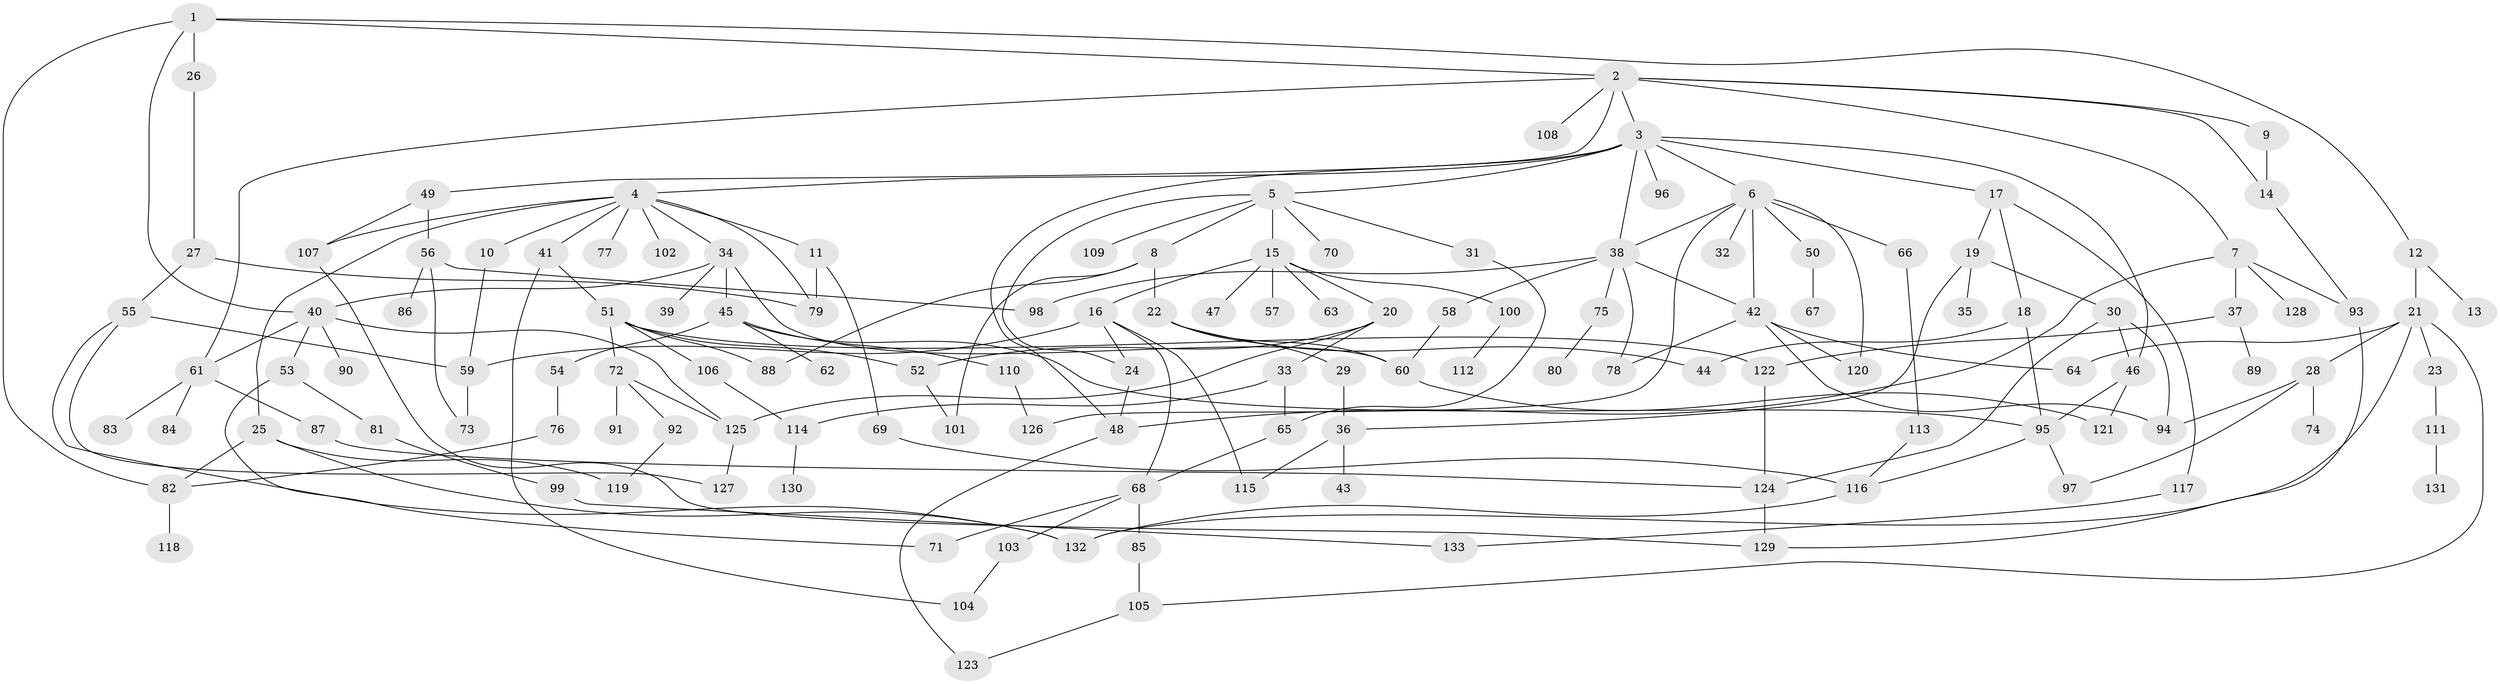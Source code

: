 // coarse degree distribution, {6: 0.09302325581395349, 12: 0.011627906976744186, 9: 0.011627906976744186, 7: 0.046511627906976744, 2: 0.22093023255813954, 3: 0.13953488372093023, 1: 0.23255813953488372, 8: 0.011627906976744186, 4: 0.19767441860465115, 5: 0.03488372093023256}
// Generated by graph-tools (version 1.1) at 2025/51/02/27/25 19:51:41]
// undirected, 133 vertices, 191 edges
graph export_dot {
graph [start="1"]
  node [color=gray90,style=filled];
  1;
  2;
  3;
  4;
  5;
  6;
  7;
  8;
  9;
  10;
  11;
  12;
  13;
  14;
  15;
  16;
  17;
  18;
  19;
  20;
  21;
  22;
  23;
  24;
  25;
  26;
  27;
  28;
  29;
  30;
  31;
  32;
  33;
  34;
  35;
  36;
  37;
  38;
  39;
  40;
  41;
  42;
  43;
  44;
  45;
  46;
  47;
  48;
  49;
  50;
  51;
  52;
  53;
  54;
  55;
  56;
  57;
  58;
  59;
  60;
  61;
  62;
  63;
  64;
  65;
  66;
  67;
  68;
  69;
  70;
  71;
  72;
  73;
  74;
  75;
  76;
  77;
  78;
  79;
  80;
  81;
  82;
  83;
  84;
  85;
  86;
  87;
  88;
  89;
  90;
  91;
  92;
  93;
  94;
  95;
  96;
  97;
  98;
  99;
  100;
  101;
  102;
  103;
  104;
  105;
  106;
  107;
  108;
  109;
  110;
  111;
  112;
  113;
  114;
  115;
  116;
  117;
  118;
  119;
  120;
  121;
  122;
  123;
  124;
  125;
  126;
  127;
  128;
  129;
  130;
  131;
  132;
  133;
  1 -- 2;
  1 -- 12;
  1 -- 26;
  1 -- 82;
  1 -- 40;
  2 -- 3;
  2 -- 7;
  2 -- 9;
  2 -- 14;
  2 -- 49;
  2 -- 108;
  2 -- 61;
  3 -- 4;
  3 -- 5;
  3 -- 6;
  3 -- 17;
  3 -- 38;
  3 -- 96;
  3 -- 46;
  3 -- 48;
  4 -- 10;
  4 -- 11;
  4 -- 25;
  4 -- 34;
  4 -- 41;
  4 -- 77;
  4 -- 102;
  4 -- 107;
  4 -- 79;
  5 -- 8;
  5 -- 15;
  5 -- 31;
  5 -- 70;
  5 -- 109;
  5 -- 24;
  6 -- 32;
  6 -- 50;
  6 -- 66;
  6 -- 120;
  6 -- 126;
  6 -- 42;
  6 -- 38;
  7 -- 37;
  7 -- 128;
  7 -- 48;
  7 -- 93;
  8 -- 22;
  8 -- 88;
  8 -- 101;
  9 -- 14;
  10 -- 59;
  11 -- 69;
  11 -- 79;
  12 -- 13;
  12 -- 21;
  14 -- 93;
  15 -- 16;
  15 -- 20;
  15 -- 47;
  15 -- 57;
  15 -- 63;
  15 -- 100;
  16 -- 24;
  16 -- 68;
  16 -- 115;
  16 -- 59;
  17 -- 18;
  17 -- 19;
  17 -- 117;
  18 -- 44;
  18 -- 95;
  19 -- 30;
  19 -- 35;
  19 -- 36;
  20 -- 33;
  20 -- 52;
  20 -- 125;
  21 -- 23;
  21 -- 28;
  21 -- 64;
  21 -- 105;
  21 -- 132;
  22 -- 29;
  22 -- 60;
  22 -- 44;
  23 -- 111;
  24 -- 48;
  25 -- 82;
  25 -- 132;
  25 -- 119;
  26 -- 27;
  27 -- 55;
  27 -- 79;
  28 -- 74;
  28 -- 97;
  28 -- 94;
  29 -- 36;
  30 -- 46;
  30 -- 94;
  30 -- 124;
  31 -- 65;
  33 -- 65;
  33 -- 114;
  34 -- 39;
  34 -- 40;
  34 -- 45;
  34 -- 60;
  36 -- 43;
  36 -- 115;
  37 -- 89;
  37 -- 122;
  38 -- 42;
  38 -- 58;
  38 -- 75;
  38 -- 98;
  38 -- 78;
  40 -- 53;
  40 -- 61;
  40 -- 90;
  40 -- 125;
  41 -- 51;
  41 -- 104;
  42 -- 78;
  42 -- 64;
  42 -- 94;
  42 -- 120;
  45 -- 54;
  45 -- 62;
  45 -- 95;
  45 -- 110;
  46 -- 95;
  46 -- 121;
  48 -- 123;
  49 -- 56;
  49 -- 107;
  50 -- 67;
  51 -- 72;
  51 -- 106;
  51 -- 122;
  51 -- 88;
  51 -- 52;
  52 -- 101;
  53 -- 81;
  53 -- 71;
  54 -- 76;
  55 -- 59;
  55 -- 127;
  55 -- 132;
  56 -- 86;
  56 -- 73;
  56 -- 98;
  58 -- 60;
  59 -- 73;
  60 -- 121;
  61 -- 83;
  61 -- 84;
  61 -- 87;
  65 -- 68;
  66 -- 113;
  68 -- 71;
  68 -- 85;
  68 -- 103;
  69 -- 116;
  72 -- 91;
  72 -- 92;
  72 -- 125;
  75 -- 80;
  76 -- 82;
  81 -- 99;
  82 -- 118;
  85 -- 105;
  87 -- 124;
  92 -- 119;
  93 -- 129;
  95 -- 116;
  95 -- 97;
  99 -- 133;
  100 -- 112;
  103 -- 104;
  105 -- 123;
  106 -- 114;
  107 -- 129;
  110 -- 126;
  111 -- 131;
  113 -- 116;
  114 -- 130;
  116 -- 132;
  117 -- 133;
  122 -- 124;
  124 -- 129;
  125 -- 127;
}
